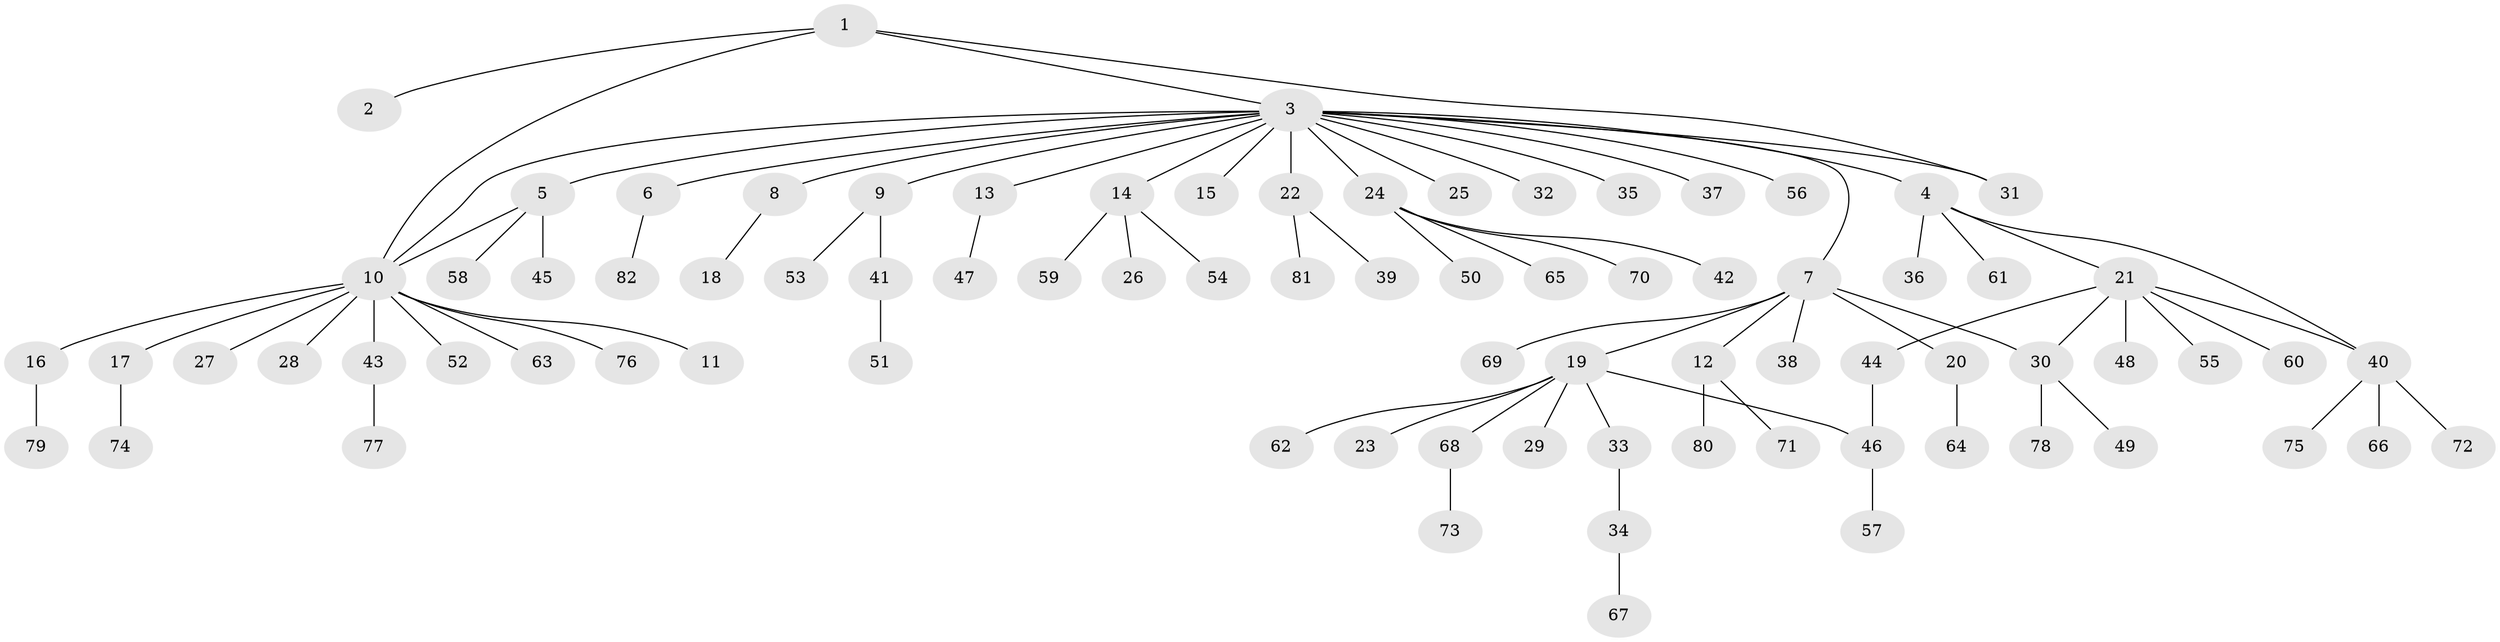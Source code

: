 // Generated by graph-tools (version 1.1) at 2025/26/03/09/25 03:26:08]
// undirected, 82 vertices, 87 edges
graph export_dot {
graph [start="1"]
  node [color=gray90,style=filled];
  1;
  2;
  3;
  4;
  5;
  6;
  7;
  8;
  9;
  10;
  11;
  12;
  13;
  14;
  15;
  16;
  17;
  18;
  19;
  20;
  21;
  22;
  23;
  24;
  25;
  26;
  27;
  28;
  29;
  30;
  31;
  32;
  33;
  34;
  35;
  36;
  37;
  38;
  39;
  40;
  41;
  42;
  43;
  44;
  45;
  46;
  47;
  48;
  49;
  50;
  51;
  52;
  53;
  54;
  55;
  56;
  57;
  58;
  59;
  60;
  61;
  62;
  63;
  64;
  65;
  66;
  67;
  68;
  69;
  70;
  71;
  72;
  73;
  74;
  75;
  76;
  77;
  78;
  79;
  80;
  81;
  82;
  1 -- 2;
  1 -- 3;
  1 -- 10;
  1 -- 31;
  3 -- 4;
  3 -- 5;
  3 -- 6;
  3 -- 7;
  3 -- 8;
  3 -- 9;
  3 -- 10;
  3 -- 13;
  3 -- 14;
  3 -- 15;
  3 -- 22;
  3 -- 24;
  3 -- 25;
  3 -- 31;
  3 -- 32;
  3 -- 35;
  3 -- 37;
  3 -- 56;
  4 -- 21;
  4 -- 36;
  4 -- 40;
  4 -- 61;
  5 -- 10;
  5 -- 45;
  5 -- 58;
  6 -- 82;
  7 -- 12;
  7 -- 19;
  7 -- 20;
  7 -- 30;
  7 -- 38;
  7 -- 69;
  8 -- 18;
  9 -- 41;
  9 -- 53;
  10 -- 11;
  10 -- 16;
  10 -- 17;
  10 -- 27;
  10 -- 28;
  10 -- 43;
  10 -- 52;
  10 -- 63;
  10 -- 76;
  12 -- 71;
  12 -- 80;
  13 -- 47;
  14 -- 26;
  14 -- 54;
  14 -- 59;
  16 -- 79;
  17 -- 74;
  19 -- 23;
  19 -- 29;
  19 -- 33;
  19 -- 46;
  19 -- 62;
  19 -- 68;
  20 -- 64;
  21 -- 30;
  21 -- 40;
  21 -- 44;
  21 -- 48;
  21 -- 55;
  21 -- 60;
  22 -- 39;
  22 -- 81;
  24 -- 42;
  24 -- 50;
  24 -- 65;
  24 -- 70;
  30 -- 49;
  30 -- 78;
  33 -- 34;
  34 -- 67;
  40 -- 66;
  40 -- 72;
  40 -- 75;
  41 -- 51;
  43 -- 77;
  44 -- 46;
  46 -- 57;
  68 -- 73;
}
